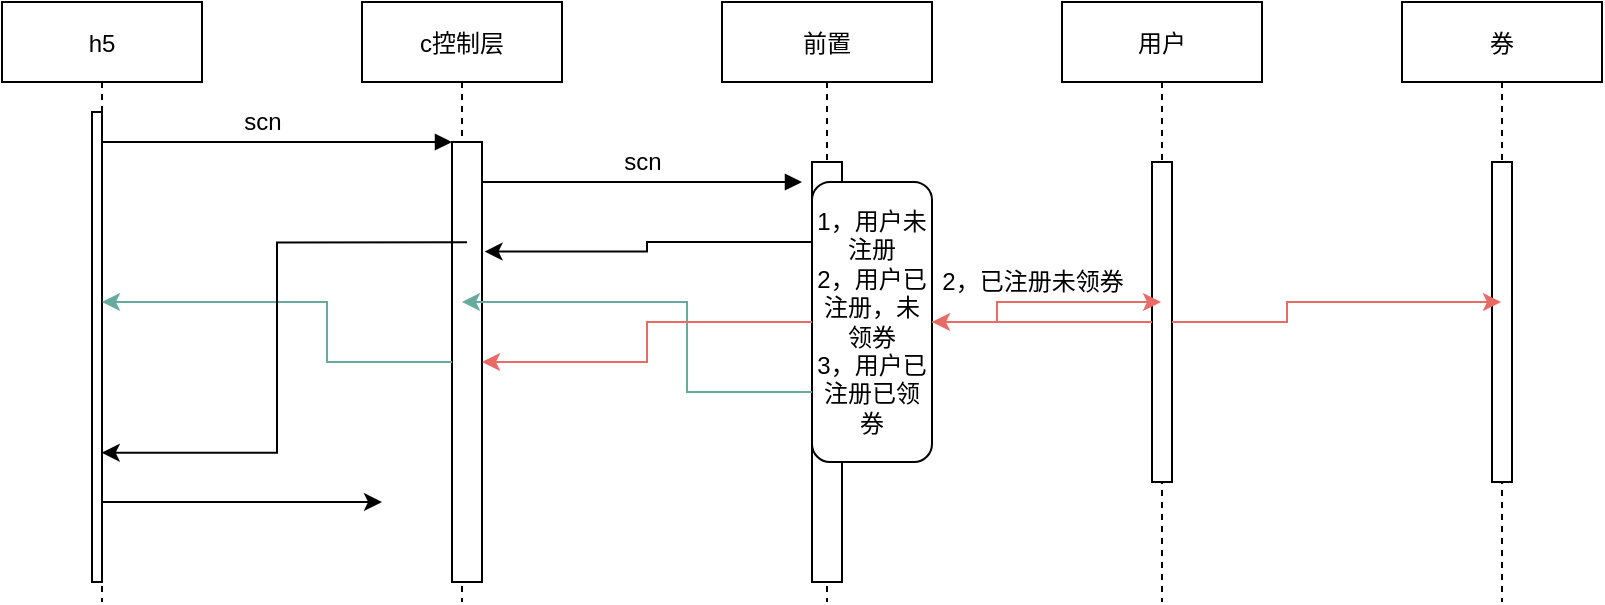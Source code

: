 <mxfile version="16.4.2" type="github">
  <diagram id="kgpKYQtTHZ0yAKxKKP6v" name="Page-1">
    <mxGraphModel dx="815" dy="449" grid="1" gridSize="10" guides="1" tooltips="1" connect="1" arrows="1" fold="1" page="1" pageScale="1" pageWidth="850" pageHeight="1100" math="0" shadow="0">
      <root>
        <mxCell id="0" />
        <mxCell id="1" parent="0" />
        <mxCell id="3nuBFxr9cyL0pnOWT2aG-1" value="h5" style="shape=umlLifeline;perimeter=lifelinePerimeter;container=1;collapsible=0;recursiveResize=0;rounded=0;shadow=0;strokeWidth=1;" parent="1" vertex="1">
          <mxGeometry x="120" y="80" width="100" height="300" as="geometry" />
        </mxCell>
        <mxCell id="3nuBFxr9cyL0pnOWT2aG-2" value="" style="points=[];perimeter=orthogonalPerimeter;rounded=0;shadow=0;strokeWidth=1;" parent="3nuBFxr9cyL0pnOWT2aG-1" vertex="1">
          <mxGeometry x="45" y="55" width="5" height="235" as="geometry" />
        </mxCell>
        <mxCell id="3nuBFxr9cyL0pnOWT2aG-5" value="c控制层" style="shape=umlLifeline;perimeter=lifelinePerimeter;container=1;collapsible=0;recursiveResize=0;rounded=0;shadow=0;strokeWidth=1;" parent="1" vertex="1">
          <mxGeometry x="300" y="80" width="100" height="300" as="geometry" />
        </mxCell>
        <mxCell id="3nuBFxr9cyL0pnOWT2aG-6" value="" style="points=[];perimeter=orthogonalPerimeter;rounded=0;shadow=0;strokeWidth=1;" parent="3nuBFxr9cyL0pnOWT2aG-5" vertex="1">
          <mxGeometry x="45" y="70" width="15" height="220" as="geometry" />
        </mxCell>
        <mxCell id="3nuBFxr9cyL0pnOWT2aG-8" value="" style="verticalAlign=bottom;endArrow=block;entryX=0;entryY=0;shadow=0;strokeWidth=1;" parent="1" source="3nuBFxr9cyL0pnOWT2aG-2" target="3nuBFxr9cyL0pnOWT2aG-6" edge="1">
          <mxGeometry relative="1" as="geometry">
            <mxPoint x="275" y="160" as="sourcePoint" />
          </mxGeometry>
        </mxCell>
        <mxCell id="wPpCNE25jD52Qubzsvsr-1" value="scn" style="text;html=1;align=center;verticalAlign=middle;resizable=0;points=[];autosize=1;strokeColor=none;fillColor=none;" vertex="1" parent="1">
          <mxGeometry x="235" y="130" width="30" height="20" as="geometry" />
        </mxCell>
        <mxCell id="wPpCNE25jD52Qubzsvsr-2" value="前置" style="shape=umlLifeline;perimeter=lifelinePerimeter;container=1;collapsible=0;recursiveResize=0;rounded=0;shadow=0;strokeWidth=1;" vertex="1" parent="1">
          <mxGeometry x="480" y="80" width="105" height="300" as="geometry" />
        </mxCell>
        <mxCell id="wPpCNE25jD52Qubzsvsr-3" value="" style="points=[];perimeter=orthogonalPerimeter;rounded=0;shadow=0;strokeWidth=1;" vertex="1" parent="wPpCNE25jD52Qubzsvsr-2">
          <mxGeometry x="45" y="80" width="15" height="210" as="geometry" />
        </mxCell>
        <mxCell id="wPpCNE25jD52Qubzsvsr-10" value="1，用户未注册&lt;br&gt;2，用户已注册，未领券&lt;br&gt;3，用户已注册已领券" style="rounded=1;whiteSpace=wrap;html=1;" vertex="1" parent="wPpCNE25jD52Qubzsvsr-2">
          <mxGeometry x="45" y="90" width="60" height="140" as="geometry" />
        </mxCell>
        <mxCell id="wPpCNE25jD52Qubzsvsr-4" value="" style="verticalAlign=bottom;endArrow=block;entryX=0;entryY=0;shadow=0;strokeWidth=1;" edge="1" parent="1">
          <mxGeometry relative="1" as="geometry">
            <mxPoint x="360" y="170" as="sourcePoint" />
            <mxPoint x="520" y="170.0" as="targetPoint" />
          </mxGeometry>
        </mxCell>
        <mxCell id="wPpCNE25jD52Qubzsvsr-5" value="scn" style="text;html=1;align=center;verticalAlign=middle;resizable=0;points=[];autosize=1;strokeColor=none;fillColor=none;" vertex="1" parent="1">
          <mxGeometry x="425" y="150" width="30" height="20" as="geometry" />
        </mxCell>
        <mxCell id="wPpCNE25jD52Qubzsvsr-6" value="用户" style="shape=umlLifeline;perimeter=lifelinePerimeter;container=1;collapsible=0;recursiveResize=0;rounded=0;shadow=0;strokeWidth=1;" vertex="1" parent="1">
          <mxGeometry x="650" y="80" width="100" height="300" as="geometry" />
        </mxCell>
        <mxCell id="wPpCNE25jD52Qubzsvsr-7" value="" style="points=[];perimeter=orthogonalPerimeter;rounded=0;shadow=0;strokeWidth=1;" vertex="1" parent="wPpCNE25jD52Qubzsvsr-6">
          <mxGeometry x="45" y="80" width="10" height="160" as="geometry" />
        </mxCell>
        <mxCell id="wPpCNE25jD52Qubzsvsr-8" value="券" style="shape=umlLifeline;perimeter=lifelinePerimeter;container=1;collapsible=0;recursiveResize=0;rounded=0;shadow=0;strokeWidth=1;" vertex="1" parent="1">
          <mxGeometry x="820" y="80" width="100" height="300" as="geometry" />
        </mxCell>
        <mxCell id="wPpCNE25jD52Qubzsvsr-9" value="" style="points=[];perimeter=orthogonalPerimeter;rounded=0;shadow=0;strokeWidth=1;" vertex="1" parent="wPpCNE25jD52Qubzsvsr-8">
          <mxGeometry x="45" y="80" width="10" height="160" as="geometry" />
        </mxCell>
        <mxCell id="wPpCNE25jD52Qubzsvsr-15" style="edgeStyle=orthogonalEdgeStyle;rounded=0;orthogonalLoop=1;jettySize=auto;html=1;strokeColor=#EA6B66;" edge="1" parent="1" source="wPpCNE25jD52Qubzsvsr-10" target="wPpCNE25jD52Qubzsvsr-6">
          <mxGeometry relative="1" as="geometry" />
        </mxCell>
        <mxCell id="wPpCNE25jD52Qubzsvsr-16" value="2，已注册未领券" style="text;html=1;align=center;verticalAlign=middle;resizable=0;points=[];autosize=1;strokeColor=none;fillColor=none;" vertex="1" parent="1">
          <mxGeometry x="580" y="210" width="110" height="20" as="geometry" />
        </mxCell>
        <mxCell id="wPpCNE25jD52Qubzsvsr-17" style="edgeStyle=orthogonalEdgeStyle;rounded=0;orthogonalLoop=1;jettySize=auto;html=1;exitX=0;exitY=0.75;exitDx=0;exitDy=0;fillColor=#67AB9F;strokeColor=#67AB9F;" edge="1" parent="1" source="wPpCNE25jD52Qubzsvsr-10" target="3nuBFxr9cyL0pnOWT2aG-5">
          <mxGeometry relative="1" as="geometry" />
        </mxCell>
        <mxCell id="wPpCNE25jD52Qubzsvsr-18" style="edgeStyle=orthogonalEdgeStyle;rounded=0;orthogonalLoop=1;jettySize=auto;html=1;fillColor=#67AB9F;strokeColor=#67AB9F;" edge="1" parent="1" source="3nuBFxr9cyL0pnOWT2aG-6" target="3nuBFxr9cyL0pnOWT2aG-1">
          <mxGeometry relative="1" as="geometry" />
        </mxCell>
        <mxCell id="wPpCNE25jD52Qubzsvsr-19" style="edgeStyle=orthogonalEdgeStyle;rounded=0;orthogonalLoop=1;jettySize=auto;html=1;entryX=1;entryY=0.5;entryDx=0;entryDy=0;strokeColor=#EA6B66;fillColor=#EA6B66;" edge="1" parent="1" source="wPpCNE25jD52Qubzsvsr-7" target="wPpCNE25jD52Qubzsvsr-10">
          <mxGeometry relative="1" as="geometry" />
        </mxCell>
        <mxCell id="wPpCNE25jD52Qubzsvsr-20" style="edgeStyle=orthogonalEdgeStyle;rounded=0;orthogonalLoop=1;jettySize=auto;html=1;strokeColor=#EA6B66;fillColor=#EA6B66;" edge="1" parent="1" source="wPpCNE25jD52Qubzsvsr-7" target="wPpCNE25jD52Qubzsvsr-8">
          <mxGeometry relative="1" as="geometry" />
        </mxCell>
        <mxCell id="wPpCNE25jD52Qubzsvsr-22" style="edgeStyle=orthogonalEdgeStyle;rounded=0;orthogonalLoop=1;jettySize=auto;html=1;strokeColor=#EA6B66;fillColor=#EA6B66;" edge="1" parent="1" source="wPpCNE25jD52Qubzsvsr-10" target="3nuBFxr9cyL0pnOWT2aG-6">
          <mxGeometry relative="1" as="geometry" />
        </mxCell>
        <mxCell id="wPpCNE25jD52Qubzsvsr-23" style="edgeStyle=orthogonalEdgeStyle;rounded=0;orthogonalLoop=1;jettySize=auto;html=1;entryX=1.086;entryY=0.249;entryDx=0;entryDy=0;entryPerimeter=0;strokeColor=#000000;fillColor=#EA6B66;exitX=0;exitY=0.214;exitDx=0;exitDy=0;exitPerimeter=0;" edge="1" parent="1" source="wPpCNE25jD52Qubzsvsr-10" target="3nuBFxr9cyL0pnOWT2aG-6">
          <mxGeometry relative="1" as="geometry" />
        </mxCell>
        <mxCell id="wPpCNE25jD52Qubzsvsr-24" style="edgeStyle=orthogonalEdgeStyle;rounded=0;orthogonalLoop=1;jettySize=auto;html=1;entryX=0.971;entryY=0.725;entryDx=0;entryDy=0;entryPerimeter=0;strokeColor=#000000;fillColor=#EA6B66;exitX=0.5;exitY=0.228;exitDx=0;exitDy=0;exitPerimeter=0;" edge="1" parent="1" source="3nuBFxr9cyL0pnOWT2aG-6" target="3nuBFxr9cyL0pnOWT2aG-2">
          <mxGeometry relative="1" as="geometry">
            <mxPoint x="290" y="186" as="sourcePoint" />
          </mxGeometry>
        </mxCell>
        <mxCell id="wPpCNE25jD52Qubzsvsr-25" style="edgeStyle=orthogonalEdgeStyle;rounded=0;orthogonalLoop=1;jettySize=auto;html=1;strokeColor=#000000;fillColor=#EA6B66;" edge="1" parent="1" source="3nuBFxr9cyL0pnOWT2aG-2">
          <mxGeometry relative="1" as="geometry">
            <mxPoint x="310" y="330" as="targetPoint" />
            <Array as="points">
              <mxPoint x="180" y="330" />
              <mxPoint x="180" y="330" />
            </Array>
          </mxGeometry>
        </mxCell>
      </root>
    </mxGraphModel>
  </diagram>
</mxfile>
